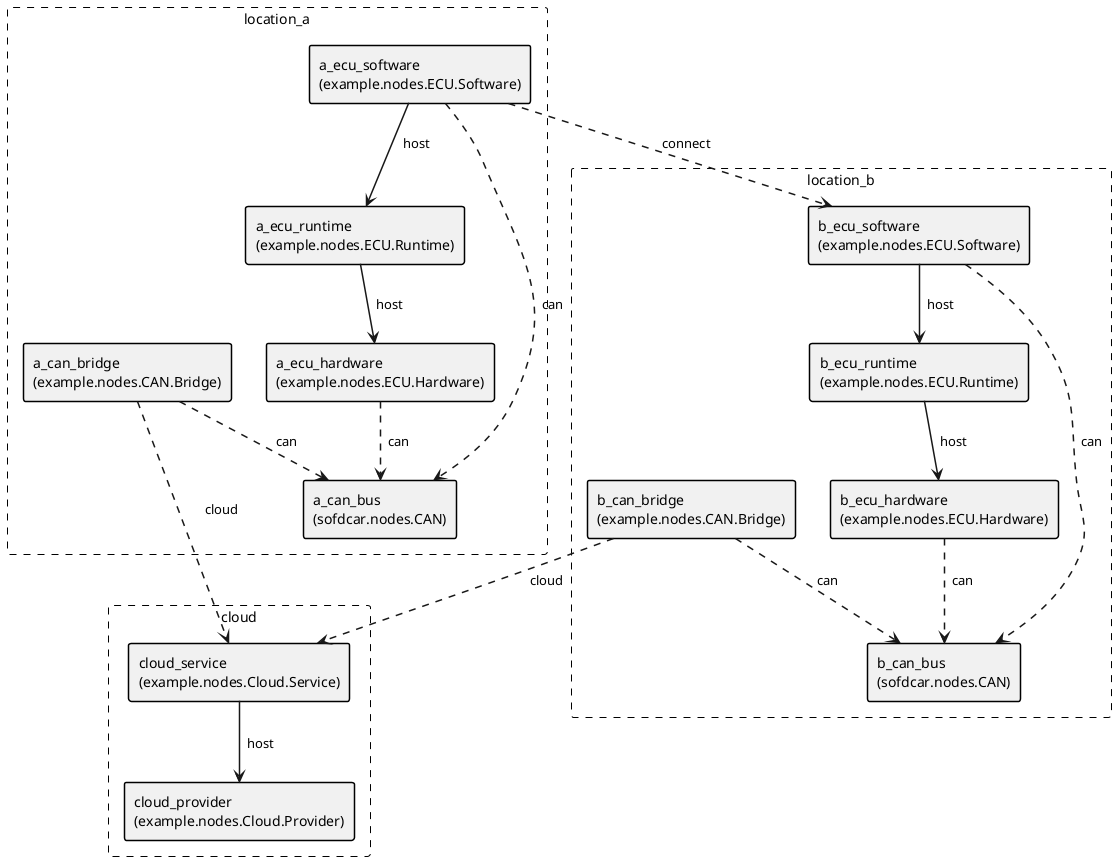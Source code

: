 @startuml
skinparam defaultFontName SansSerif
skinparam componentStyle rectangle
skinparam backgroundColor transparent
skinparam ArrowThickness 1.5

skinparam file {
    BorderColor black
    BorderThickness 1.5
}

skinparam interface {
    BorderColor black
    BorderThickness 1.5
}

skinparam rectangle {
    BorderColor black
    BorderThickness 1.5
    FontStyle normal
}


rectangle "cloud" #line.dashed {
rectangle "cloud_service\n(example.nodes.Cloud.Service)" as node_cloud_service

rectangle "cloud_provider\n(example.nodes.Cloud.Provider)" as node_cloud_provider

}
rectangle "location_a" #line.dashed {
rectangle "a_ecu_software\n(example.nodes.ECU.Software)" as node_a_ecu_software

rectangle "a_ecu_runtime\n(example.nodes.ECU.Runtime)" as node_a_ecu_runtime

rectangle "a_ecu_hardware\n(example.nodes.ECU.Hardware)" as node_a_ecu_hardware

rectangle "a_can_bus\n(sofdcar.nodes.CAN)" as node_a_can_bus

rectangle "a_can_bridge\n(example.nodes.CAN.Bridge)" as node_a_can_bridge

}
rectangle "location_b" #line.dashed {
rectangle "b_ecu_software\n(example.nodes.ECU.Software)" as node_b_ecu_software

rectangle "b_ecu_runtime\n(example.nodes.ECU.Runtime)" as node_b_ecu_runtime

rectangle "b_ecu_hardware\n(example.nodes.ECU.Hardware)" as node_b_ecu_hardware

rectangle "b_can_bus\n(sofdcar.nodes.CAN)" as node_b_can_bus

rectangle "b_can_bridge\n(example.nodes.CAN.Bridge)" as node_b_can_bridge

}


node_cloud_service --> node_cloud_provider : "  host"
node_a_ecu_software --> node_a_ecu_runtime : "  host"
node_a_ecu_software ..> node_a_can_bus : "  can"
node_a_ecu_software ..> node_b_ecu_software : "  connect"
node_a_ecu_runtime --> node_a_ecu_hardware : "  host"
node_a_ecu_hardware ..> node_a_can_bus : "  can"
node_a_can_bridge ..> node_a_can_bus : "  can"
node_a_can_bridge ..> node_cloud_service : "  cloud"
node_b_ecu_software --> node_b_ecu_runtime : "  host"
node_b_ecu_software ..> node_b_can_bus : "  can"
node_b_ecu_runtime --> node_b_ecu_hardware : "  host"
node_b_ecu_hardware ..> node_b_can_bus : "  can"
node_b_can_bridge ..> node_b_can_bus : "  can"
node_b_can_bridge ..> node_cloud_service : "  cloud"

@enduml